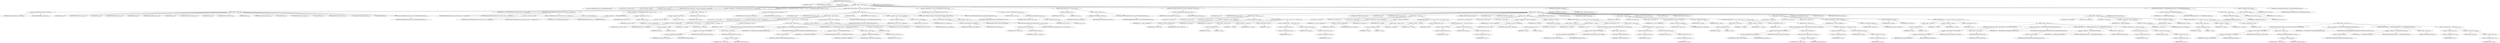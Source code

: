 digraph "TIFFReadDirEntrySlongArray" {  
"83620" [label = <(METHOD,TIFFReadDirEntrySlongArray)<SUB>2255</SUB>> ]
"83621" [label = <(PARAM,TIFF *tif)<SUB>2256</SUB>> ]
"83622" [label = <(PARAM,TIFFDirEntry *direntry)<SUB>2256</SUB>> ]
"83623" [label = <(PARAM,int32_t **value)<SUB>2256</SUB>> ]
"83624" [label = <(BLOCK,&lt;empty&gt;,&lt;empty&gt;)<SUB>2257</SUB>> ]
"83625" [label = <(LOCAL,enum TIFFReadDirEntryErr err: TIFFReadDirEntryErr)<SUB>2258</SUB>> ]
"83626" [label = <(LOCAL,uint32_t count: uint32_t)<SUB>2259</SUB>> ]
"83627" [label = <(LOCAL,void* origdata: void)<SUB>2260</SUB>> ]
"83628" [label = <(LOCAL,int32_t* data: int32_t)<SUB>2261</SUB>> ]
"83629" [label = <(CONTROL_STRUCTURE,switch(direntry-&gt;tdir_type),switch(direntry-&gt;tdir_type))<SUB>2262</SUB>> ]
"83630" [label = <(&lt;operator&gt;.indirectFieldAccess,direntry-&gt;tdir_type)<SUB>2262</SUB>> ]
"83631" [label = <(IDENTIFIER,direntry,switch(direntry-&gt;tdir_type))<SUB>2262</SUB>> ]
"83632" [label = <(FIELD_IDENTIFIER,tdir_type,tdir_type)<SUB>2262</SUB>> ]
"83633" [label = <(BLOCK,&lt;empty&gt;,&lt;empty&gt;)<SUB>2263</SUB>> ]
"83634" [label = <(JUMP_TARGET,case)<SUB>2264</SUB>> ]
"83635" [label = <(IDENTIFIER,TIFF_BYTE,&lt;empty&gt;)<SUB>2264</SUB>> ]
"83636" [label = <(JUMP_TARGET,case)<SUB>2265</SUB>> ]
"83637" [label = <(IDENTIFIER,TIFF_SBYTE,&lt;empty&gt;)<SUB>2265</SUB>> ]
"83638" [label = <(JUMP_TARGET,case)<SUB>2266</SUB>> ]
"83639" [label = <(IDENTIFIER,TIFF_SHORT,&lt;empty&gt;)<SUB>2266</SUB>> ]
"83640" [label = <(JUMP_TARGET,case)<SUB>2267</SUB>> ]
"83641" [label = <(IDENTIFIER,TIFF_SSHORT,&lt;empty&gt;)<SUB>2267</SUB>> ]
"83642" [label = <(JUMP_TARGET,case)<SUB>2268</SUB>> ]
"83643" [label = <(IDENTIFIER,TIFF_LONG,&lt;empty&gt;)<SUB>2268</SUB>> ]
"83644" [label = <(JUMP_TARGET,case)<SUB>2269</SUB>> ]
"83645" [label = <(IDENTIFIER,TIFF_SLONG,&lt;empty&gt;)<SUB>2269</SUB>> ]
"83646" [label = <(JUMP_TARGET,case)<SUB>2270</SUB>> ]
"83647" [label = <(IDENTIFIER,TIFF_LONG8,&lt;empty&gt;)<SUB>2270</SUB>> ]
"83648" [label = <(JUMP_TARGET,case)<SUB>2271</SUB>> ]
"83649" [label = <(IDENTIFIER,TIFF_SLONG8,&lt;empty&gt;)<SUB>2271</SUB>> ]
"83650" [label = <(CONTROL_STRUCTURE,break;,break;)<SUB>2272</SUB>> ]
"83651" [label = <(JUMP_TARGET,default)<SUB>2273</SUB>> ]
"83652" [label = <(RETURN,return (TIFFReadDirEntryErrType);,return (TIFFReadDirEntryErrType);)<SUB>2274</SUB>> ]
"83653" [label = <(IDENTIFIER,TIFFReadDirEntryErrType,return (TIFFReadDirEntryErrType);)<SUB>2274</SUB>> ]
"83654" [label = <(&lt;operator&gt;.assignment,err = TIFFReadDirEntryArray(tif, direntry, &amp;count, 4, &amp;origdata))<SUB>2276</SUB>> ]
"83655" [label = <(IDENTIFIER,err,err = TIFFReadDirEntryArray(tif, direntry, &amp;count, 4, &amp;origdata))<SUB>2276</SUB>> ]
"83656" [label = <(TIFFReadDirEntryArray,TIFFReadDirEntryArray(tif, direntry, &amp;count, 4, &amp;origdata))<SUB>2276</SUB>> ]
"83657" [label = <(IDENTIFIER,tif,TIFFReadDirEntryArray(tif, direntry, &amp;count, 4, &amp;origdata))<SUB>2276</SUB>> ]
"83658" [label = <(IDENTIFIER,direntry,TIFFReadDirEntryArray(tif, direntry, &amp;count, 4, &amp;origdata))<SUB>2276</SUB>> ]
"83659" [label = <(&lt;operator&gt;.addressOf,&amp;count)<SUB>2276</SUB>> ]
"83660" [label = <(IDENTIFIER,count,TIFFReadDirEntryArray(tif, direntry, &amp;count, 4, &amp;origdata))<SUB>2276</SUB>> ]
"83661" [label = <(LITERAL,4,TIFFReadDirEntryArray(tif, direntry, &amp;count, 4, &amp;origdata))<SUB>2276</SUB>> ]
"83662" [label = <(&lt;operator&gt;.addressOf,&amp;origdata)<SUB>2276</SUB>> ]
"83663" [label = <(IDENTIFIER,origdata,TIFFReadDirEntryArray(tif, direntry, &amp;count, 4, &amp;origdata))<SUB>2276</SUB>> ]
"83664" [label = <(CONTROL_STRUCTURE,if ((err != TIFFReadDirEntryErrOk) || (origdata == 0)),if ((err != TIFFReadDirEntryErrOk) || (origdata == 0)))<SUB>2277</SUB>> ]
"83665" [label = <(&lt;operator&gt;.logicalOr,(err != TIFFReadDirEntryErrOk) || (origdata == 0))<SUB>2277</SUB>> ]
"83666" [label = <(&lt;operator&gt;.notEquals,err != TIFFReadDirEntryErrOk)<SUB>2277</SUB>> ]
"83667" [label = <(IDENTIFIER,err,err != TIFFReadDirEntryErrOk)<SUB>2277</SUB>> ]
"83668" [label = <(IDENTIFIER,TIFFReadDirEntryErrOk,err != TIFFReadDirEntryErrOk)<SUB>2277</SUB>> ]
"83669" [label = <(&lt;operator&gt;.equals,origdata == 0)<SUB>2277</SUB>> ]
"83670" [label = <(IDENTIFIER,origdata,origdata == 0)<SUB>2277</SUB>> ]
"83671" [label = <(LITERAL,0,origdata == 0)<SUB>2277</SUB>> ]
"83672" [label = <(BLOCK,&lt;empty&gt;,&lt;empty&gt;)<SUB>2278</SUB>> ]
"83673" [label = <(&lt;operator&gt;.assignment,*value = 0)<SUB>2279</SUB>> ]
"83674" [label = <(&lt;operator&gt;.indirection,*value)<SUB>2279</SUB>> ]
"83675" [label = <(IDENTIFIER,value,*value = 0)<SUB>2279</SUB>> ]
"83676" [label = <(LITERAL,0,*value = 0)<SUB>2279</SUB>> ]
"83677" [label = <(RETURN,return (err);,return (err);)<SUB>2280</SUB>> ]
"83678" [label = <(IDENTIFIER,err,return (err);)<SUB>2280</SUB>> ]
"83679" [label = <(CONTROL_STRUCTURE,switch(direntry-&gt;tdir_type),switch(direntry-&gt;tdir_type))<SUB>2282</SUB>> ]
"83680" [label = <(&lt;operator&gt;.indirectFieldAccess,direntry-&gt;tdir_type)<SUB>2282</SUB>> ]
"83681" [label = <(IDENTIFIER,direntry,switch(direntry-&gt;tdir_type))<SUB>2282</SUB>> ]
"83682" [label = <(FIELD_IDENTIFIER,tdir_type,tdir_type)<SUB>2282</SUB>> ]
"83683" [label = <(BLOCK,&lt;empty&gt;,&lt;empty&gt;)<SUB>2283</SUB>> ]
"83684" [label = <(JUMP_TARGET,case)<SUB>2284</SUB>> ]
"83685" [label = <(IDENTIFIER,TIFF_LONG,&lt;empty&gt;)<SUB>2284</SUB>> ]
"83686" [label = <(BLOCK,&lt;empty&gt;,&lt;empty&gt;)<SUB>2285</SUB>> ]
"83687" [label = <(LOCAL,uint32_t* m: uint32_t)<SUB>2286</SUB>> ]
"83688" [label = <(LOCAL,uint32_t n: uint32_t)<SUB>2287</SUB>> ]
"83689" [label = <(&lt;operator&gt;.assignment,m = (uint32_t *)origdata)<SUB>2288</SUB>> ]
"83690" [label = <(IDENTIFIER,m,m = (uint32_t *)origdata)<SUB>2288</SUB>> ]
"83691" [label = <(&lt;operator&gt;.cast,(uint32_t *)origdata)<SUB>2288</SUB>> ]
"83692" [label = <(UNKNOWN,uint32_t *,uint32_t *)<SUB>2288</SUB>> ]
"83693" [label = <(IDENTIFIER,origdata,(uint32_t *)origdata)<SUB>2288</SUB>> ]
"83694" [label = <(CONTROL_STRUCTURE,for (n = 0;n &lt; count;n++),for (n = 0;n &lt; count;n++))<SUB>2289</SUB>> ]
"83695" [label = <(BLOCK,&lt;empty&gt;,&lt;empty&gt;)<SUB>2289</SUB>> ]
"83696" [label = <(&lt;operator&gt;.assignment,n = 0)<SUB>2289</SUB>> ]
"83697" [label = <(IDENTIFIER,n,n = 0)<SUB>2289</SUB>> ]
"83698" [label = <(LITERAL,0,n = 0)<SUB>2289</SUB>> ]
"83699" [label = <(&lt;operator&gt;.lessThan,n &lt; count)<SUB>2289</SUB>> ]
"83700" [label = <(IDENTIFIER,n,n &lt; count)<SUB>2289</SUB>> ]
"83701" [label = <(IDENTIFIER,count,n &lt; count)<SUB>2289</SUB>> ]
"83702" [label = <(&lt;operator&gt;.postIncrement,n++)<SUB>2289</SUB>> ]
"83703" [label = <(IDENTIFIER,n,n++)<SUB>2289</SUB>> ]
"83704" [label = <(BLOCK,&lt;empty&gt;,&lt;empty&gt;)<SUB>2290</SUB>> ]
"83705" [label = <(CONTROL_STRUCTURE,if (tif-&gt;tif_flags &amp; TIFF_SWAB),if (tif-&gt;tif_flags &amp; TIFF_SWAB))<SUB>2291</SUB>> ]
"83706" [label = <(&lt;operator&gt;.and,tif-&gt;tif_flags &amp; TIFF_SWAB)<SUB>2291</SUB>> ]
"83707" [label = <(&lt;operator&gt;.indirectFieldAccess,tif-&gt;tif_flags)<SUB>2291</SUB>> ]
"83708" [label = <(IDENTIFIER,tif,tif-&gt;tif_flags &amp; TIFF_SWAB)<SUB>2291</SUB>> ]
"83709" [label = <(FIELD_IDENTIFIER,tif_flags,tif_flags)<SUB>2291</SUB>> ]
"83710" [label = <(IDENTIFIER,TIFF_SWAB,tif-&gt;tif_flags &amp; TIFF_SWAB)<SUB>2291</SUB>> ]
"83711" [label = <(BLOCK,&lt;empty&gt;,&lt;empty&gt;)<SUB>2292</SUB>> ]
"83712" [label = <(TIFFSwabLong,TIFFSwabLong((uint32_t *)m))<SUB>2292</SUB>> ]
"83713" [label = <(&lt;operator&gt;.cast,(uint32_t *)m)<SUB>2292</SUB>> ]
"83714" [label = <(UNKNOWN,uint32_t *,uint32_t *)<SUB>2292</SUB>> ]
"83715" [label = <(IDENTIFIER,m,(uint32_t *)m)<SUB>2292</SUB>> ]
"83716" [label = <(&lt;operator&gt;.assignment,err = TIFFReadDirEntryCheckRangeSlongLong(*m))<SUB>2293</SUB>> ]
"83717" [label = <(IDENTIFIER,err,err = TIFFReadDirEntryCheckRangeSlongLong(*m))<SUB>2293</SUB>> ]
"83718" [label = <(TIFFReadDirEntryCheckRangeSlongLong,TIFFReadDirEntryCheckRangeSlongLong(*m))<SUB>2293</SUB>> ]
"83719" [label = <(&lt;operator&gt;.indirection,*m)<SUB>2293</SUB>> ]
"83720" [label = <(IDENTIFIER,m,TIFFReadDirEntryCheckRangeSlongLong(*m))<SUB>2293</SUB>> ]
"83721" [label = <(CONTROL_STRUCTURE,if (err != TIFFReadDirEntryErrOk),if (err != TIFFReadDirEntryErrOk))<SUB>2294</SUB>> ]
"83722" [label = <(&lt;operator&gt;.notEquals,err != TIFFReadDirEntryErrOk)<SUB>2294</SUB>> ]
"83723" [label = <(IDENTIFIER,err,err != TIFFReadDirEntryErrOk)<SUB>2294</SUB>> ]
"83724" [label = <(IDENTIFIER,TIFFReadDirEntryErrOk,err != TIFFReadDirEntryErrOk)<SUB>2294</SUB>> ]
"83725" [label = <(BLOCK,&lt;empty&gt;,&lt;empty&gt;)<SUB>2295</SUB>> ]
"83726" [label = <(_TIFFfreeExt,_TIFFfreeExt(tif, origdata))<SUB>2296</SUB>> ]
"83727" [label = <(IDENTIFIER,tif,_TIFFfreeExt(tif, origdata))<SUB>2296</SUB>> ]
"83728" [label = <(IDENTIFIER,origdata,_TIFFfreeExt(tif, origdata))<SUB>2296</SUB>> ]
"83729" [label = <(RETURN,return (err);,return (err);)<SUB>2297</SUB>> ]
"83730" [label = <(IDENTIFIER,err,return (err);)<SUB>2297</SUB>> ]
"83731" [label = <(&lt;operator&gt;.postIncrement,m++)<SUB>2299</SUB>> ]
"83732" [label = <(IDENTIFIER,m,m++)<SUB>2299</SUB>> ]
"83733" [label = <(&lt;operator&gt;.assignment,*value = (int32_t *)origdata)<SUB>2301</SUB>> ]
"83734" [label = <(&lt;operator&gt;.indirection,*value)<SUB>2301</SUB>> ]
"83735" [label = <(IDENTIFIER,value,*value = (int32_t *)origdata)<SUB>2301</SUB>> ]
"83736" [label = <(&lt;operator&gt;.cast,(int32_t *)origdata)<SUB>2301</SUB>> ]
"83737" [label = <(UNKNOWN,int32_t *,int32_t *)<SUB>2301</SUB>> ]
"83738" [label = <(IDENTIFIER,origdata,(int32_t *)origdata)<SUB>2301</SUB>> ]
"83739" [label = <(RETURN,return (TIFFReadDirEntryErrOk);,return (TIFFReadDirEntryErrOk);)<SUB>2302</SUB>> ]
"83740" [label = <(IDENTIFIER,TIFFReadDirEntryErrOk,return (TIFFReadDirEntryErrOk);)<SUB>2302</SUB>> ]
"83741" [label = <(JUMP_TARGET,case)<SUB>2304</SUB>> ]
"83742" [label = <(IDENTIFIER,TIFF_SLONG,&lt;empty&gt;)<SUB>2304</SUB>> ]
"83743" [label = <(&lt;operator&gt;.assignment,*value = (int32_t *)origdata)<SUB>2305</SUB>> ]
"83744" [label = <(&lt;operator&gt;.indirection,*value)<SUB>2305</SUB>> ]
"83745" [label = <(IDENTIFIER,value,*value = (int32_t *)origdata)<SUB>2305</SUB>> ]
"83746" [label = <(&lt;operator&gt;.cast,(int32_t *)origdata)<SUB>2305</SUB>> ]
"83747" [label = <(UNKNOWN,int32_t *,int32_t *)<SUB>2305</SUB>> ]
"83748" [label = <(IDENTIFIER,origdata,(int32_t *)origdata)<SUB>2305</SUB>> ]
"83749" [label = <(CONTROL_STRUCTURE,if (tif-&gt;tif_flags &amp; TIFF_SWAB),if (tif-&gt;tif_flags &amp; TIFF_SWAB))<SUB>2306</SUB>> ]
"83750" [label = <(&lt;operator&gt;.and,tif-&gt;tif_flags &amp; TIFF_SWAB)<SUB>2306</SUB>> ]
"83751" [label = <(&lt;operator&gt;.indirectFieldAccess,tif-&gt;tif_flags)<SUB>2306</SUB>> ]
"83752" [label = <(IDENTIFIER,tif,tif-&gt;tif_flags &amp; TIFF_SWAB)<SUB>2306</SUB>> ]
"83753" [label = <(FIELD_IDENTIFIER,tif_flags,tif_flags)<SUB>2306</SUB>> ]
"83754" [label = <(IDENTIFIER,TIFF_SWAB,tif-&gt;tif_flags &amp; TIFF_SWAB)<SUB>2306</SUB>> ]
"83755" [label = <(BLOCK,&lt;empty&gt;,&lt;empty&gt;)<SUB>2307</SUB>> ]
"83756" [label = <(TIFFSwabArrayOfLong,TIFFSwabArrayOfLong((uint32_t *)(*value), count))<SUB>2307</SUB>> ]
"83757" [label = <(&lt;operator&gt;.cast,(uint32_t *)(*value))<SUB>2307</SUB>> ]
"83758" [label = <(UNKNOWN,uint32_t *,uint32_t *)<SUB>2307</SUB>> ]
"83759" [label = <(&lt;operator&gt;.indirection,*value)<SUB>2307</SUB>> ]
"83760" [label = <(IDENTIFIER,value,(uint32_t *)(*value))<SUB>2307</SUB>> ]
"83761" [label = <(IDENTIFIER,count,TIFFSwabArrayOfLong((uint32_t *)(*value), count))<SUB>2307</SUB>> ]
"83762" [label = <(RETURN,return (TIFFReadDirEntryErrOk);,return (TIFFReadDirEntryErrOk);)<SUB>2308</SUB>> ]
"83763" [label = <(IDENTIFIER,TIFFReadDirEntryErrOk,return (TIFFReadDirEntryErrOk);)<SUB>2308</SUB>> ]
"83764" [label = <(&lt;operator&gt;.assignment,data = (int32_t *)_TIFFmallocExt(tif, count * 4))<SUB>2310</SUB>> ]
"83765" [label = <(IDENTIFIER,data,data = (int32_t *)_TIFFmallocExt(tif, count * 4))<SUB>2310</SUB>> ]
"83766" [label = <(&lt;operator&gt;.cast,(int32_t *)_TIFFmallocExt(tif, count * 4))<SUB>2310</SUB>> ]
"83767" [label = <(UNKNOWN,int32_t *,int32_t *)<SUB>2310</SUB>> ]
"83768" [label = <(_TIFFmallocExt,_TIFFmallocExt(tif, count * 4))<SUB>2310</SUB>> ]
"83769" [label = <(IDENTIFIER,tif,_TIFFmallocExt(tif, count * 4))<SUB>2310</SUB>> ]
"83770" [label = <(&lt;operator&gt;.multiplication,count * 4)<SUB>2310</SUB>> ]
"83771" [label = <(IDENTIFIER,count,count * 4)<SUB>2310</SUB>> ]
"83772" [label = <(LITERAL,4,count * 4)<SUB>2310</SUB>> ]
"83773" [label = <(CONTROL_STRUCTURE,if (data == 0),if (data == 0))<SUB>2311</SUB>> ]
"83774" [label = <(&lt;operator&gt;.equals,data == 0)<SUB>2311</SUB>> ]
"83775" [label = <(IDENTIFIER,data,data == 0)<SUB>2311</SUB>> ]
"83776" [label = <(LITERAL,0,data == 0)<SUB>2311</SUB>> ]
"83777" [label = <(BLOCK,&lt;empty&gt;,&lt;empty&gt;)<SUB>2312</SUB>> ]
"83778" [label = <(_TIFFfreeExt,_TIFFfreeExt(tif, origdata))<SUB>2313</SUB>> ]
"83779" [label = <(IDENTIFIER,tif,_TIFFfreeExt(tif, origdata))<SUB>2313</SUB>> ]
"83780" [label = <(IDENTIFIER,origdata,_TIFFfreeExt(tif, origdata))<SUB>2313</SUB>> ]
"83781" [label = <(RETURN,return (TIFFReadDirEntryErrAlloc);,return (TIFFReadDirEntryErrAlloc);)<SUB>2314</SUB>> ]
"83782" [label = <(IDENTIFIER,TIFFReadDirEntryErrAlloc,return (TIFFReadDirEntryErrAlloc);)<SUB>2314</SUB>> ]
"83783" [label = <(CONTROL_STRUCTURE,switch(direntry-&gt;tdir_type),switch(direntry-&gt;tdir_type))<SUB>2316</SUB>> ]
"83784" [label = <(&lt;operator&gt;.indirectFieldAccess,direntry-&gt;tdir_type)<SUB>2316</SUB>> ]
"83785" [label = <(IDENTIFIER,direntry,switch(direntry-&gt;tdir_type))<SUB>2316</SUB>> ]
"83786" [label = <(FIELD_IDENTIFIER,tdir_type,tdir_type)<SUB>2316</SUB>> ]
"83787" [label = <(BLOCK,&lt;empty&gt;,&lt;empty&gt;)<SUB>2317</SUB>> ]
"83788" [label = <(JUMP_TARGET,case)<SUB>2318</SUB>> ]
"83789" [label = <(IDENTIFIER,TIFF_BYTE,&lt;empty&gt;)<SUB>2318</SUB>> ]
"83790" [label = <(BLOCK,&lt;empty&gt;,&lt;empty&gt;)<SUB>2319</SUB>> ]
"83791" [label = <(LOCAL,uint8_t* ma: uint8_t)<SUB>2320</SUB>> ]
"83792" [label = <(LOCAL,int32_t* mb: int32_t)<SUB>2321</SUB>> ]
"83793" [label = <(LOCAL,uint32_t n: uint32_t)<SUB>2322</SUB>> ]
"83794" [label = <(&lt;operator&gt;.assignment,ma = (uint8_t *)origdata)<SUB>2323</SUB>> ]
"83795" [label = <(IDENTIFIER,ma,ma = (uint8_t *)origdata)<SUB>2323</SUB>> ]
"83796" [label = <(&lt;operator&gt;.cast,(uint8_t *)origdata)<SUB>2323</SUB>> ]
"83797" [label = <(UNKNOWN,uint8_t *,uint8_t *)<SUB>2323</SUB>> ]
"83798" [label = <(IDENTIFIER,origdata,(uint8_t *)origdata)<SUB>2323</SUB>> ]
"83799" [label = <(&lt;operator&gt;.assignment,mb = data)<SUB>2324</SUB>> ]
"83800" [label = <(IDENTIFIER,mb,mb = data)<SUB>2324</SUB>> ]
"83801" [label = <(IDENTIFIER,data,mb = data)<SUB>2324</SUB>> ]
"83802" [label = <(CONTROL_STRUCTURE,for (n = 0;n &lt; count;n++),for (n = 0;n &lt; count;n++))<SUB>2325</SUB>> ]
"83803" [label = <(BLOCK,&lt;empty&gt;,&lt;empty&gt;)<SUB>2325</SUB>> ]
"83804" [label = <(&lt;operator&gt;.assignment,n = 0)<SUB>2325</SUB>> ]
"83805" [label = <(IDENTIFIER,n,n = 0)<SUB>2325</SUB>> ]
"83806" [label = <(LITERAL,0,n = 0)<SUB>2325</SUB>> ]
"83807" [label = <(&lt;operator&gt;.lessThan,n &lt; count)<SUB>2325</SUB>> ]
"83808" [label = <(IDENTIFIER,n,n &lt; count)<SUB>2325</SUB>> ]
"83809" [label = <(IDENTIFIER,count,n &lt; count)<SUB>2325</SUB>> ]
"83810" [label = <(&lt;operator&gt;.postIncrement,n++)<SUB>2325</SUB>> ]
"83811" [label = <(IDENTIFIER,n,n++)<SUB>2325</SUB>> ]
"83812" [label = <(&lt;operator&gt;.assignment,*mb++ = (int32_t)(*ma++))<SUB>2326</SUB>> ]
"83813" [label = <(&lt;operator&gt;.indirection,*mb++)<SUB>2326</SUB>> ]
"83814" [label = <(&lt;operator&gt;.postIncrement,mb++)<SUB>2326</SUB>> ]
"83815" [label = <(IDENTIFIER,mb,mb++)<SUB>2326</SUB>> ]
"83816" [label = <(&lt;operator&gt;.cast,(int32_t)(*ma++))<SUB>2326</SUB>> ]
"83817" [label = <(UNKNOWN,int32_t,int32_t)<SUB>2326</SUB>> ]
"83818" [label = <(&lt;operator&gt;.indirection,*ma++)<SUB>2326</SUB>> ]
"83819" [label = <(&lt;operator&gt;.postIncrement,ma++)<SUB>2326</SUB>> ]
"83820" [label = <(IDENTIFIER,ma,ma++)<SUB>2326</SUB>> ]
"83821" [label = <(CONTROL_STRUCTURE,break;,break;)<SUB>2328</SUB>> ]
"83822" [label = <(JUMP_TARGET,case)<SUB>2329</SUB>> ]
"83823" [label = <(IDENTIFIER,TIFF_SBYTE,&lt;empty&gt;)<SUB>2329</SUB>> ]
"83824" [label = <(BLOCK,&lt;empty&gt;,&lt;empty&gt;)<SUB>2330</SUB>> ]
"83825" [label = <(LOCAL,int8_t* ma: int8_t)<SUB>2331</SUB>> ]
"83826" [label = <(LOCAL,int32_t* mb: int32_t)<SUB>2332</SUB>> ]
"83827" [label = <(LOCAL,uint32_t n: uint32_t)<SUB>2333</SUB>> ]
"83828" [label = <(&lt;operator&gt;.assignment,ma = (int8_t *)origdata)<SUB>2334</SUB>> ]
"83829" [label = <(IDENTIFIER,ma,ma = (int8_t *)origdata)<SUB>2334</SUB>> ]
"83830" [label = <(&lt;operator&gt;.cast,(int8_t *)origdata)<SUB>2334</SUB>> ]
"83831" [label = <(UNKNOWN,int8_t *,int8_t *)<SUB>2334</SUB>> ]
"83832" [label = <(IDENTIFIER,origdata,(int8_t *)origdata)<SUB>2334</SUB>> ]
"83833" [label = <(&lt;operator&gt;.assignment,mb = data)<SUB>2335</SUB>> ]
"83834" [label = <(IDENTIFIER,mb,mb = data)<SUB>2335</SUB>> ]
"83835" [label = <(IDENTIFIER,data,mb = data)<SUB>2335</SUB>> ]
"83836" [label = <(CONTROL_STRUCTURE,for (n = 0;n &lt; count;n++),for (n = 0;n &lt; count;n++))<SUB>2336</SUB>> ]
"83837" [label = <(BLOCK,&lt;empty&gt;,&lt;empty&gt;)<SUB>2336</SUB>> ]
"83838" [label = <(&lt;operator&gt;.assignment,n = 0)<SUB>2336</SUB>> ]
"83839" [label = <(IDENTIFIER,n,n = 0)<SUB>2336</SUB>> ]
"83840" [label = <(LITERAL,0,n = 0)<SUB>2336</SUB>> ]
"83841" [label = <(&lt;operator&gt;.lessThan,n &lt; count)<SUB>2336</SUB>> ]
"83842" [label = <(IDENTIFIER,n,n &lt; count)<SUB>2336</SUB>> ]
"83843" [label = <(IDENTIFIER,count,n &lt; count)<SUB>2336</SUB>> ]
"83844" [label = <(&lt;operator&gt;.postIncrement,n++)<SUB>2336</SUB>> ]
"83845" [label = <(IDENTIFIER,n,n++)<SUB>2336</SUB>> ]
"83846" [label = <(&lt;operator&gt;.assignment,*mb++ = (int32_t)(*ma++))<SUB>2337</SUB>> ]
"83847" [label = <(&lt;operator&gt;.indirection,*mb++)<SUB>2337</SUB>> ]
"83848" [label = <(&lt;operator&gt;.postIncrement,mb++)<SUB>2337</SUB>> ]
"83849" [label = <(IDENTIFIER,mb,mb++)<SUB>2337</SUB>> ]
"83850" [label = <(&lt;operator&gt;.cast,(int32_t)(*ma++))<SUB>2337</SUB>> ]
"83851" [label = <(UNKNOWN,int32_t,int32_t)<SUB>2337</SUB>> ]
"83852" [label = <(&lt;operator&gt;.indirection,*ma++)<SUB>2337</SUB>> ]
"83853" [label = <(&lt;operator&gt;.postIncrement,ma++)<SUB>2337</SUB>> ]
"83854" [label = <(IDENTIFIER,ma,ma++)<SUB>2337</SUB>> ]
"83855" [label = <(CONTROL_STRUCTURE,break;,break;)<SUB>2339</SUB>> ]
"83856" [label = <(JUMP_TARGET,case)<SUB>2340</SUB>> ]
"83857" [label = <(IDENTIFIER,TIFF_SHORT,&lt;empty&gt;)<SUB>2340</SUB>> ]
"83858" [label = <(BLOCK,&lt;empty&gt;,&lt;empty&gt;)<SUB>2341</SUB>> ]
"83859" [label = <(LOCAL,uint16_t* ma: uint16_t)<SUB>2342</SUB>> ]
"83860" [label = <(LOCAL,int32_t* mb: int32_t)<SUB>2343</SUB>> ]
"83861" [label = <(LOCAL,uint32_t n: uint32_t)<SUB>2344</SUB>> ]
"83862" [label = <(&lt;operator&gt;.assignment,ma = (uint16_t *)origdata)<SUB>2345</SUB>> ]
"83863" [label = <(IDENTIFIER,ma,ma = (uint16_t *)origdata)<SUB>2345</SUB>> ]
"83864" [label = <(&lt;operator&gt;.cast,(uint16_t *)origdata)<SUB>2345</SUB>> ]
"83865" [label = <(UNKNOWN,uint16_t *,uint16_t *)<SUB>2345</SUB>> ]
"83866" [label = <(IDENTIFIER,origdata,(uint16_t *)origdata)<SUB>2345</SUB>> ]
"83867" [label = <(&lt;operator&gt;.assignment,mb = data)<SUB>2346</SUB>> ]
"83868" [label = <(IDENTIFIER,mb,mb = data)<SUB>2346</SUB>> ]
"83869" [label = <(IDENTIFIER,data,mb = data)<SUB>2346</SUB>> ]
"83870" [label = <(CONTROL_STRUCTURE,for (n = 0;n &lt; count;n++),for (n = 0;n &lt; count;n++))<SUB>2347</SUB>> ]
"83871" [label = <(BLOCK,&lt;empty&gt;,&lt;empty&gt;)<SUB>2347</SUB>> ]
"83872" [label = <(&lt;operator&gt;.assignment,n = 0)<SUB>2347</SUB>> ]
"83873" [label = <(IDENTIFIER,n,n = 0)<SUB>2347</SUB>> ]
"83874" [label = <(LITERAL,0,n = 0)<SUB>2347</SUB>> ]
"83875" [label = <(&lt;operator&gt;.lessThan,n &lt; count)<SUB>2347</SUB>> ]
"83876" [label = <(IDENTIFIER,n,n &lt; count)<SUB>2347</SUB>> ]
"83877" [label = <(IDENTIFIER,count,n &lt; count)<SUB>2347</SUB>> ]
"83878" [label = <(&lt;operator&gt;.postIncrement,n++)<SUB>2347</SUB>> ]
"83879" [label = <(IDENTIFIER,n,n++)<SUB>2347</SUB>> ]
"83880" [label = <(BLOCK,&lt;empty&gt;,&lt;empty&gt;)<SUB>2348</SUB>> ]
"83881" [label = <(CONTROL_STRUCTURE,if (tif-&gt;tif_flags &amp; TIFF_SWAB),if (tif-&gt;tif_flags &amp; TIFF_SWAB))<SUB>2349</SUB>> ]
"83882" [label = <(&lt;operator&gt;.and,tif-&gt;tif_flags &amp; TIFF_SWAB)<SUB>2349</SUB>> ]
"83883" [label = <(&lt;operator&gt;.indirectFieldAccess,tif-&gt;tif_flags)<SUB>2349</SUB>> ]
"83884" [label = <(IDENTIFIER,tif,tif-&gt;tif_flags &amp; TIFF_SWAB)<SUB>2349</SUB>> ]
"83885" [label = <(FIELD_IDENTIFIER,tif_flags,tif_flags)<SUB>2349</SUB>> ]
"83886" [label = <(IDENTIFIER,TIFF_SWAB,tif-&gt;tif_flags &amp; TIFF_SWAB)<SUB>2349</SUB>> ]
"83887" [label = <(BLOCK,&lt;empty&gt;,&lt;empty&gt;)<SUB>2350</SUB>> ]
"83888" [label = <(TIFFSwabShort,TIFFSwabShort(ma))<SUB>2350</SUB>> ]
"83889" [label = <(IDENTIFIER,ma,TIFFSwabShort(ma))<SUB>2350</SUB>> ]
"83890" [label = <(&lt;operator&gt;.assignment,*mb++ = (int32_t)(*ma++))<SUB>2351</SUB>> ]
"83891" [label = <(&lt;operator&gt;.indirection,*mb++)<SUB>2351</SUB>> ]
"83892" [label = <(&lt;operator&gt;.postIncrement,mb++)<SUB>2351</SUB>> ]
"83893" [label = <(IDENTIFIER,mb,mb++)<SUB>2351</SUB>> ]
"83894" [label = <(&lt;operator&gt;.cast,(int32_t)(*ma++))<SUB>2351</SUB>> ]
"83895" [label = <(UNKNOWN,int32_t,int32_t)<SUB>2351</SUB>> ]
"83896" [label = <(&lt;operator&gt;.indirection,*ma++)<SUB>2351</SUB>> ]
"83897" [label = <(&lt;operator&gt;.postIncrement,ma++)<SUB>2351</SUB>> ]
"83898" [label = <(IDENTIFIER,ma,ma++)<SUB>2351</SUB>> ]
"83899" [label = <(CONTROL_STRUCTURE,break;,break;)<SUB>2354</SUB>> ]
"83900" [label = <(JUMP_TARGET,case)<SUB>2355</SUB>> ]
"83901" [label = <(IDENTIFIER,TIFF_SSHORT,&lt;empty&gt;)<SUB>2355</SUB>> ]
"83902" [label = <(BLOCK,&lt;empty&gt;,&lt;empty&gt;)<SUB>2356</SUB>> ]
"83903" [label = <(LOCAL,int16_t* ma: int16_t)<SUB>2357</SUB>> ]
"83904" [label = <(LOCAL,int32_t* mb: int32_t)<SUB>2358</SUB>> ]
"83905" [label = <(LOCAL,uint32_t n: uint32_t)<SUB>2359</SUB>> ]
"83906" [label = <(&lt;operator&gt;.assignment,ma = (int16_t *)origdata)<SUB>2360</SUB>> ]
"83907" [label = <(IDENTIFIER,ma,ma = (int16_t *)origdata)<SUB>2360</SUB>> ]
"83908" [label = <(&lt;operator&gt;.cast,(int16_t *)origdata)<SUB>2360</SUB>> ]
"83909" [label = <(UNKNOWN,int16_t *,int16_t *)<SUB>2360</SUB>> ]
"83910" [label = <(IDENTIFIER,origdata,(int16_t *)origdata)<SUB>2360</SUB>> ]
"83911" [label = <(&lt;operator&gt;.assignment,mb = data)<SUB>2361</SUB>> ]
"83912" [label = <(IDENTIFIER,mb,mb = data)<SUB>2361</SUB>> ]
"83913" [label = <(IDENTIFIER,data,mb = data)<SUB>2361</SUB>> ]
"83914" [label = <(CONTROL_STRUCTURE,for (n = 0;n &lt; count;n++),for (n = 0;n &lt; count;n++))<SUB>2362</SUB>> ]
"83915" [label = <(BLOCK,&lt;empty&gt;,&lt;empty&gt;)<SUB>2362</SUB>> ]
"83916" [label = <(&lt;operator&gt;.assignment,n = 0)<SUB>2362</SUB>> ]
"83917" [label = <(IDENTIFIER,n,n = 0)<SUB>2362</SUB>> ]
"83918" [label = <(LITERAL,0,n = 0)<SUB>2362</SUB>> ]
"83919" [label = <(&lt;operator&gt;.lessThan,n &lt; count)<SUB>2362</SUB>> ]
"83920" [label = <(IDENTIFIER,n,n &lt; count)<SUB>2362</SUB>> ]
"83921" [label = <(IDENTIFIER,count,n &lt; count)<SUB>2362</SUB>> ]
"83922" [label = <(&lt;operator&gt;.postIncrement,n++)<SUB>2362</SUB>> ]
"83923" [label = <(IDENTIFIER,n,n++)<SUB>2362</SUB>> ]
"83924" [label = <(BLOCK,&lt;empty&gt;,&lt;empty&gt;)<SUB>2363</SUB>> ]
"83925" [label = <(CONTROL_STRUCTURE,if (tif-&gt;tif_flags &amp; TIFF_SWAB),if (tif-&gt;tif_flags &amp; TIFF_SWAB))<SUB>2364</SUB>> ]
"83926" [label = <(&lt;operator&gt;.and,tif-&gt;tif_flags &amp; TIFF_SWAB)<SUB>2364</SUB>> ]
"83927" [label = <(&lt;operator&gt;.indirectFieldAccess,tif-&gt;tif_flags)<SUB>2364</SUB>> ]
"83928" [label = <(IDENTIFIER,tif,tif-&gt;tif_flags &amp; TIFF_SWAB)<SUB>2364</SUB>> ]
"83929" [label = <(FIELD_IDENTIFIER,tif_flags,tif_flags)<SUB>2364</SUB>> ]
"83930" [label = <(IDENTIFIER,TIFF_SWAB,tif-&gt;tif_flags &amp; TIFF_SWAB)<SUB>2364</SUB>> ]
"83931" [label = <(BLOCK,&lt;empty&gt;,&lt;empty&gt;)<SUB>2365</SUB>> ]
"83932" [label = <(TIFFSwabShort,TIFFSwabShort((uint16_t *)ma))<SUB>2365</SUB>> ]
"83933" [label = <(&lt;operator&gt;.cast,(uint16_t *)ma)<SUB>2365</SUB>> ]
"83934" [label = <(UNKNOWN,uint16_t *,uint16_t *)<SUB>2365</SUB>> ]
"83935" [label = <(IDENTIFIER,ma,(uint16_t *)ma)<SUB>2365</SUB>> ]
"83936" [label = <(&lt;operator&gt;.assignment,*mb++ = (int32_t)(*ma++))<SUB>2366</SUB>> ]
"83937" [label = <(&lt;operator&gt;.indirection,*mb++)<SUB>2366</SUB>> ]
"83938" [label = <(&lt;operator&gt;.postIncrement,mb++)<SUB>2366</SUB>> ]
"83939" [label = <(IDENTIFIER,mb,mb++)<SUB>2366</SUB>> ]
"83940" [label = <(&lt;operator&gt;.cast,(int32_t)(*ma++))<SUB>2366</SUB>> ]
"83941" [label = <(UNKNOWN,int32_t,int32_t)<SUB>2366</SUB>> ]
"83942" [label = <(&lt;operator&gt;.indirection,*ma++)<SUB>2366</SUB>> ]
"83943" [label = <(&lt;operator&gt;.postIncrement,ma++)<SUB>2366</SUB>> ]
"83944" [label = <(IDENTIFIER,ma,ma++)<SUB>2366</SUB>> ]
"83945" [label = <(CONTROL_STRUCTURE,break;,break;)<SUB>2369</SUB>> ]
"83946" [label = <(JUMP_TARGET,case)<SUB>2370</SUB>> ]
"83947" [label = <(IDENTIFIER,TIFF_LONG8,&lt;empty&gt;)<SUB>2370</SUB>> ]
"83948" [label = <(BLOCK,&lt;empty&gt;,&lt;empty&gt;)<SUB>2371</SUB>> ]
"83949" [label = <(LOCAL,uint64_t* ma: uint64_t)<SUB>2372</SUB>> ]
"83950" [label = <(LOCAL,int32_t* mb: int32_t)<SUB>2373</SUB>> ]
"83951" [label = <(LOCAL,uint32_t n: uint32_t)<SUB>2374</SUB>> ]
"83952" [label = <(&lt;operator&gt;.assignment,ma = (uint64_t *)origdata)<SUB>2375</SUB>> ]
"83953" [label = <(IDENTIFIER,ma,ma = (uint64_t *)origdata)<SUB>2375</SUB>> ]
"83954" [label = <(&lt;operator&gt;.cast,(uint64_t *)origdata)<SUB>2375</SUB>> ]
"83955" [label = <(UNKNOWN,uint64_t *,uint64_t *)<SUB>2375</SUB>> ]
"83956" [label = <(IDENTIFIER,origdata,(uint64_t *)origdata)<SUB>2375</SUB>> ]
"83957" [label = <(&lt;operator&gt;.assignment,mb = data)<SUB>2376</SUB>> ]
"83958" [label = <(IDENTIFIER,mb,mb = data)<SUB>2376</SUB>> ]
"83959" [label = <(IDENTIFIER,data,mb = data)<SUB>2376</SUB>> ]
"83960" [label = <(CONTROL_STRUCTURE,for (n = 0;n &lt; count;n++),for (n = 0;n &lt; count;n++))<SUB>2377</SUB>> ]
"83961" [label = <(BLOCK,&lt;empty&gt;,&lt;empty&gt;)<SUB>2377</SUB>> ]
"83962" [label = <(&lt;operator&gt;.assignment,n = 0)<SUB>2377</SUB>> ]
"83963" [label = <(IDENTIFIER,n,n = 0)<SUB>2377</SUB>> ]
"83964" [label = <(LITERAL,0,n = 0)<SUB>2377</SUB>> ]
"83965" [label = <(&lt;operator&gt;.lessThan,n &lt; count)<SUB>2377</SUB>> ]
"83966" [label = <(IDENTIFIER,n,n &lt; count)<SUB>2377</SUB>> ]
"83967" [label = <(IDENTIFIER,count,n &lt; count)<SUB>2377</SUB>> ]
"83968" [label = <(&lt;operator&gt;.postIncrement,n++)<SUB>2377</SUB>> ]
"83969" [label = <(IDENTIFIER,n,n++)<SUB>2377</SUB>> ]
"83970" [label = <(BLOCK,&lt;empty&gt;,&lt;empty&gt;)<SUB>2378</SUB>> ]
"83971" [label = <(CONTROL_STRUCTURE,if (tif-&gt;tif_flags &amp; TIFF_SWAB),if (tif-&gt;tif_flags &amp; TIFF_SWAB))<SUB>2379</SUB>> ]
"83972" [label = <(&lt;operator&gt;.and,tif-&gt;tif_flags &amp; TIFF_SWAB)<SUB>2379</SUB>> ]
"83973" [label = <(&lt;operator&gt;.indirectFieldAccess,tif-&gt;tif_flags)<SUB>2379</SUB>> ]
"83974" [label = <(IDENTIFIER,tif,tif-&gt;tif_flags &amp; TIFF_SWAB)<SUB>2379</SUB>> ]
"83975" [label = <(FIELD_IDENTIFIER,tif_flags,tif_flags)<SUB>2379</SUB>> ]
"83976" [label = <(IDENTIFIER,TIFF_SWAB,tif-&gt;tif_flags &amp; TIFF_SWAB)<SUB>2379</SUB>> ]
"83977" [label = <(BLOCK,&lt;empty&gt;,&lt;empty&gt;)<SUB>2380</SUB>> ]
"83978" [label = <(TIFFSwabLong8,TIFFSwabLong8(ma))<SUB>2380</SUB>> ]
"83979" [label = <(IDENTIFIER,ma,TIFFSwabLong8(ma))<SUB>2380</SUB>> ]
"83980" [label = <(&lt;operator&gt;.assignment,err = TIFFReadDirEntryCheckRangeSlongLong8(*ma))<SUB>2381</SUB>> ]
"83981" [label = <(IDENTIFIER,err,err = TIFFReadDirEntryCheckRangeSlongLong8(*ma))<SUB>2381</SUB>> ]
"83982" [label = <(TIFFReadDirEntryCheckRangeSlongLong8,TIFFReadDirEntryCheckRangeSlongLong8(*ma))<SUB>2381</SUB>> ]
"83983" [label = <(&lt;operator&gt;.indirection,*ma)<SUB>2381</SUB>> ]
"83984" [label = <(IDENTIFIER,ma,TIFFReadDirEntryCheckRangeSlongLong8(*ma))<SUB>2381</SUB>> ]
"83985" [label = <(CONTROL_STRUCTURE,if (err != TIFFReadDirEntryErrOk),if (err != TIFFReadDirEntryErrOk))<SUB>2382</SUB>> ]
"83986" [label = <(&lt;operator&gt;.notEquals,err != TIFFReadDirEntryErrOk)<SUB>2382</SUB>> ]
"83987" [label = <(IDENTIFIER,err,err != TIFFReadDirEntryErrOk)<SUB>2382</SUB>> ]
"83988" [label = <(IDENTIFIER,TIFFReadDirEntryErrOk,err != TIFFReadDirEntryErrOk)<SUB>2382</SUB>> ]
"83989" [label = <(BLOCK,&lt;empty&gt;,&lt;empty&gt;)<SUB>2383</SUB>> ]
"83990" [label = <(CONTROL_STRUCTURE,break;,break;)<SUB>2383</SUB>> ]
"83991" [label = <(&lt;operator&gt;.assignment,*mb++ = (int32_t)(*ma++))<SUB>2384</SUB>> ]
"83992" [label = <(&lt;operator&gt;.indirection,*mb++)<SUB>2384</SUB>> ]
"83993" [label = <(&lt;operator&gt;.postIncrement,mb++)<SUB>2384</SUB>> ]
"83994" [label = <(IDENTIFIER,mb,mb++)<SUB>2384</SUB>> ]
"83995" [label = <(&lt;operator&gt;.cast,(int32_t)(*ma++))<SUB>2384</SUB>> ]
"83996" [label = <(UNKNOWN,int32_t,int32_t)<SUB>2384</SUB>> ]
"83997" [label = <(&lt;operator&gt;.indirection,*ma++)<SUB>2384</SUB>> ]
"83998" [label = <(&lt;operator&gt;.postIncrement,ma++)<SUB>2384</SUB>> ]
"83999" [label = <(IDENTIFIER,ma,ma++)<SUB>2384</SUB>> ]
"84000" [label = <(CONTROL_STRUCTURE,break;,break;)<SUB>2387</SUB>> ]
"84001" [label = <(JUMP_TARGET,case)<SUB>2388</SUB>> ]
"84002" [label = <(IDENTIFIER,TIFF_SLONG8,&lt;empty&gt;)<SUB>2388</SUB>> ]
"84003" [label = <(BLOCK,&lt;empty&gt;,&lt;empty&gt;)<SUB>2389</SUB>> ]
"84004" [label = <(LOCAL,int64_t* ma: int64_t)<SUB>2390</SUB>> ]
"84005" [label = <(LOCAL,int32_t* mb: int32_t)<SUB>2391</SUB>> ]
"84006" [label = <(LOCAL,uint32_t n: uint32_t)<SUB>2392</SUB>> ]
"84007" [label = <(&lt;operator&gt;.assignment,ma = (int64_t *)origdata)<SUB>2393</SUB>> ]
"84008" [label = <(IDENTIFIER,ma,ma = (int64_t *)origdata)<SUB>2393</SUB>> ]
"84009" [label = <(&lt;operator&gt;.cast,(int64_t *)origdata)<SUB>2393</SUB>> ]
"84010" [label = <(UNKNOWN,int64_t *,int64_t *)<SUB>2393</SUB>> ]
"84011" [label = <(IDENTIFIER,origdata,(int64_t *)origdata)<SUB>2393</SUB>> ]
"84012" [label = <(&lt;operator&gt;.assignment,mb = data)<SUB>2394</SUB>> ]
"84013" [label = <(IDENTIFIER,mb,mb = data)<SUB>2394</SUB>> ]
"84014" [label = <(IDENTIFIER,data,mb = data)<SUB>2394</SUB>> ]
"84015" [label = <(CONTROL_STRUCTURE,for (n = 0;n &lt; count;n++),for (n = 0;n &lt; count;n++))<SUB>2395</SUB>> ]
"84016" [label = <(BLOCK,&lt;empty&gt;,&lt;empty&gt;)<SUB>2395</SUB>> ]
"84017" [label = <(&lt;operator&gt;.assignment,n = 0)<SUB>2395</SUB>> ]
"84018" [label = <(IDENTIFIER,n,n = 0)<SUB>2395</SUB>> ]
"84019" [label = <(LITERAL,0,n = 0)<SUB>2395</SUB>> ]
"84020" [label = <(&lt;operator&gt;.lessThan,n &lt; count)<SUB>2395</SUB>> ]
"84021" [label = <(IDENTIFIER,n,n &lt; count)<SUB>2395</SUB>> ]
"84022" [label = <(IDENTIFIER,count,n &lt; count)<SUB>2395</SUB>> ]
"84023" [label = <(&lt;operator&gt;.postIncrement,n++)<SUB>2395</SUB>> ]
"84024" [label = <(IDENTIFIER,n,n++)<SUB>2395</SUB>> ]
"84025" [label = <(BLOCK,&lt;empty&gt;,&lt;empty&gt;)<SUB>2396</SUB>> ]
"84026" [label = <(CONTROL_STRUCTURE,if (tif-&gt;tif_flags &amp; TIFF_SWAB),if (tif-&gt;tif_flags &amp; TIFF_SWAB))<SUB>2397</SUB>> ]
"84027" [label = <(&lt;operator&gt;.and,tif-&gt;tif_flags &amp; TIFF_SWAB)<SUB>2397</SUB>> ]
"84028" [label = <(&lt;operator&gt;.indirectFieldAccess,tif-&gt;tif_flags)<SUB>2397</SUB>> ]
"84029" [label = <(IDENTIFIER,tif,tif-&gt;tif_flags &amp; TIFF_SWAB)<SUB>2397</SUB>> ]
"84030" [label = <(FIELD_IDENTIFIER,tif_flags,tif_flags)<SUB>2397</SUB>> ]
"84031" [label = <(IDENTIFIER,TIFF_SWAB,tif-&gt;tif_flags &amp; TIFF_SWAB)<SUB>2397</SUB>> ]
"84032" [label = <(BLOCK,&lt;empty&gt;,&lt;empty&gt;)<SUB>2398</SUB>> ]
"84033" [label = <(TIFFSwabLong8,TIFFSwabLong8((uint64_t *)ma))<SUB>2398</SUB>> ]
"84034" [label = <(&lt;operator&gt;.cast,(uint64_t *)ma)<SUB>2398</SUB>> ]
"84035" [label = <(UNKNOWN,uint64_t *,uint64_t *)<SUB>2398</SUB>> ]
"84036" [label = <(IDENTIFIER,ma,(uint64_t *)ma)<SUB>2398</SUB>> ]
"84037" [label = <(&lt;operator&gt;.assignment,err = TIFFReadDirEntryCheckRangeSlongSlong8(*ma))<SUB>2399</SUB>> ]
"84038" [label = <(IDENTIFIER,err,err = TIFFReadDirEntryCheckRangeSlongSlong8(*ma))<SUB>2399</SUB>> ]
"84039" [label = <(TIFFReadDirEntryCheckRangeSlongSlong8,TIFFReadDirEntryCheckRangeSlongSlong8(*ma))<SUB>2399</SUB>> ]
"84040" [label = <(&lt;operator&gt;.indirection,*ma)<SUB>2399</SUB>> ]
"84041" [label = <(IDENTIFIER,ma,TIFFReadDirEntryCheckRangeSlongSlong8(*ma))<SUB>2399</SUB>> ]
"84042" [label = <(CONTROL_STRUCTURE,if (err != TIFFReadDirEntryErrOk),if (err != TIFFReadDirEntryErrOk))<SUB>2400</SUB>> ]
"84043" [label = <(&lt;operator&gt;.notEquals,err != TIFFReadDirEntryErrOk)<SUB>2400</SUB>> ]
"84044" [label = <(IDENTIFIER,err,err != TIFFReadDirEntryErrOk)<SUB>2400</SUB>> ]
"84045" [label = <(IDENTIFIER,TIFFReadDirEntryErrOk,err != TIFFReadDirEntryErrOk)<SUB>2400</SUB>> ]
"84046" [label = <(BLOCK,&lt;empty&gt;,&lt;empty&gt;)<SUB>2401</SUB>> ]
"84047" [label = <(CONTROL_STRUCTURE,break;,break;)<SUB>2401</SUB>> ]
"84048" [label = <(&lt;operator&gt;.assignment,*mb++ = (int32_t)(*ma++))<SUB>2402</SUB>> ]
"84049" [label = <(&lt;operator&gt;.indirection,*mb++)<SUB>2402</SUB>> ]
"84050" [label = <(&lt;operator&gt;.postIncrement,mb++)<SUB>2402</SUB>> ]
"84051" [label = <(IDENTIFIER,mb,mb++)<SUB>2402</SUB>> ]
"84052" [label = <(&lt;operator&gt;.cast,(int32_t)(*ma++))<SUB>2402</SUB>> ]
"84053" [label = <(UNKNOWN,int32_t,int32_t)<SUB>2402</SUB>> ]
"84054" [label = <(&lt;operator&gt;.indirection,*ma++)<SUB>2402</SUB>> ]
"84055" [label = <(&lt;operator&gt;.postIncrement,ma++)<SUB>2402</SUB>> ]
"84056" [label = <(IDENTIFIER,ma,ma++)<SUB>2402</SUB>> ]
"84057" [label = <(CONTROL_STRUCTURE,break;,break;)<SUB>2405</SUB>> ]
"84058" [label = <(_TIFFfreeExt,_TIFFfreeExt(tif, origdata))<SUB>2407</SUB>> ]
"84059" [label = <(IDENTIFIER,tif,_TIFFfreeExt(tif, origdata))<SUB>2407</SUB>> ]
"84060" [label = <(IDENTIFIER,origdata,_TIFFfreeExt(tif, origdata))<SUB>2407</SUB>> ]
"84061" [label = <(CONTROL_STRUCTURE,if (err != TIFFReadDirEntryErrOk),if (err != TIFFReadDirEntryErrOk))<SUB>2408</SUB>> ]
"84062" [label = <(&lt;operator&gt;.notEquals,err != TIFFReadDirEntryErrOk)<SUB>2408</SUB>> ]
"84063" [label = <(IDENTIFIER,err,err != TIFFReadDirEntryErrOk)<SUB>2408</SUB>> ]
"84064" [label = <(IDENTIFIER,TIFFReadDirEntryErrOk,err != TIFFReadDirEntryErrOk)<SUB>2408</SUB>> ]
"84065" [label = <(BLOCK,&lt;empty&gt;,&lt;empty&gt;)<SUB>2409</SUB>> ]
"84066" [label = <(_TIFFfreeExt,_TIFFfreeExt(tif, data))<SUB>2410</SUB>> ]
"84067" [label = <(IDENTIFIER,tif,_TIFFfreeExt(tif, data))<SUB>2410</SUB>> ]
"84068" [label = <(IDENTIFIER,data,_TIFFfreeExt(tif, data))<SUB>2410</SUB>> ]
"84069" [label = <(RETURN,return (err);,return (err);)<SUB>2411</SUB>> ]
"84070" [label = <(IDENTIFIER,err,return (err);)<SUB>2411</SUB>> ]
"84071" [label = <(&lt;operator&gt;.assignment,*value = data)<SUB>2413</SUB>> ]
"84072" [label = <(&lt;operator&gt;.indirection,*value)<SUB>2413</SUB>> ]
"84073" [label = <(IDENTIFIER,value,*value = data)<SUB>2413</SUB>> ]
"84074" [label = <(IDENTIFIER,data,*value = data)<SUB>2413</SUB>> ]
"84075" [label = <(RETURN,return (TIFFReadDirEntryErrOk);,return (TIFFReadDirEntryErrOk);)<SUB>2414</SUB>> ]
"84076" [label = <(IDENTIFIER,TIFFReadDirEntryErrOk,return (TIFFReadDirEntryErrOk);)<SUB>2414</SUB>> ]
"84077" [label = <(METHOD_RETURN,enum TIFFReadDirEntryErr)<SUB>2255</SUB>> ]
  "83620" -> "83621" 
  "83620" -> "83622" 
  "83620" -> "83623" 
  "83620" -> "83624" 
  "83620" -> "84077" 
  "83624" -> "83625" 
  "83624" -> "83626" 
  "83624" -> "83627" 
  "83624" -> "83628" 
  "83624" -> "83629" 
  "83624" -> "83654" 
  "83624" -> "83664" 
  "83624" -> "83679" 
  "83624" -> "83764" 
  "83624" -> "83773" 
  "83624" -> "83783" 
  "83624" -> "84058" 
  "83624" -> "84061" 
  "83624" -> "84071" 
  "83624" -> "84075" 
  "83629" -> "83630" 
  "83629" -> "83633" 
  "83630" -> "83631" 
  "83630" -> "83632" 
  "83633" -> "83634" 
  "83633" -> "83635" 
  "83633" -> "83636" 
  "83633" -> "83637" 
  "83633" -> "83638" 
  "83633" -> "83639" 
  "83633" -> "83640" 
  "83633" -> "83641" 
  "83633" -> "83642" 
  "83633" -> "83643" 
  "83633" -> "83644" 
  "83633" -> "83645" 
  "83633" -> "83646" 
  "83633" -> "83647" 
  "83633" -> "83648" 
  "83633" -> "83649" 
  "83633" -> "83650" 
  "83633" -> "83651" 
  "83633" -> "83652" 
  "83652" -> "83653" 
  "83654" -> "83655" 
  "83654" -> "83656" 
  "83656" -> "83657" 
  "83656" -> "83658" 
  "83656" -> "83659" 
  "83656" -> "83661" 
  "83656" -> "83662" 
  "83659" -> "83660" 
  "83662" -> "83663" 
  "83664" -> "83665" 
  "83664" -> "83672" 
  "83665" -> "83666" 
  "83665" -> "83669" 
  "83666" -> "83667" 
  "83666" -> "83668" 
  "83669" -> "83670" 
  "83669" -> "83671" 
  "83672" -> "83673" 
  "83672" -> "83677" 
  "83673" -> "83674" 
  "83673" -> "83676" 
  "83674" -> "83675" 
  "83677" -> "83678" 
  "83679" -> "83680" 
  "83679" -> "83683" 
  "83680" -> "83681" 
  "83680" -> "83682" 
  "83683" -> "83684" 
  "83683" -> "83685" 
  "83683" -> "83686" 
  "83683" -> "83741" 
  "83683" -> "83742" 
  "83683" -> "83743" 
  "83683" -> "83749" 
  "83683" -> "83762" 
  "83686" -> "83687" 
  "83686" -> "83688" 
  "83686" -> "83689" 
  "83686" -> "83694" 
  "83686" -> "83733" 
  "83686" -> "83739" 
  "83689" -> "83690" 
  "83689" -> "83691" 
  "83691" -> "83692" 
  "83691" -> "83693" 
  "83694" -> "83695" 
  "83694" -> "83699" 
  "83694" -> "83702" 
  "83694" -> "83704" 
  "83695" -> "83696" 
  "83696" -> "83697" 
  "83696" -> "83698" 
  "83699" -> "83700" 
  "83699" -> "83701" 
  "83702" -> "83703" 
  "83704" -> "83705" 
  "83704" -> "83716" 
  "83704" -> "83721" 
  "83704" -> "83731" 
  "83705" -> "83706" 
  "83705" -> "83711" 
  "83706" -> "83707" 
  "83706" -> "83710" 
  "83707" -> "83708" 
  "83707" -> "83709" 
  "83711" -> "83712" 
  "83712" -> "83713" 
  "83713" -> "83714" 
  "83713" -> "83715" 
  "83716" -> "83717" 
  "83716" -> "83718" 
  "83718" -> "83719" 
  "83719" -> "83720" 
  "83721" -> "83722" 
  "83721" -> "83725" 
  "83722" -> "83723" 
  "83722" -> "83724" 
  "83725" -> "83726" 
  "83725" -> "83729" 
  "83726" -> "83727" 
  "83726" -> "83728" 
  "83729" -> "83730" 
  "83731" -> "83732" 
  "83733" -> "83734" 
  "83733" -> "83736" 
  "83734" -> "83735" 
  "83736" -> "83737" 
  "83736" -> "83738" 
  "83739" -> "83740" 
  "83743" -> "83744" 
  "83743" -> "83746" 
  "83744" -> "83745" 
  "83746" -> "83747" 
  "83746" -> "83748" 
  "83749" -> "83750" 
  "83749" -> "83755" 
  "83750" -> "83751" 
  "83750" -> "83754" 
  "83751" -> "83752" 
  "83751" -> "83753" 
  "83755" -> "83756" 
  "83756" -> "83757" 
  "83756" -> "83761" 
  "83757" -> "83758" 
  "83757" -> "83759" 
  "83759" -> "83760" 
  "83762" -> "83763" 
  "83764" -> "83765" 
  "83764" -> "83766" 
  "83766" -> "83767" 
  "83766" -> "83768" 
  "83768" -> "83769" 
  "83768" -> "83770" 
  "83770" -> "83771" 
  "83770" -> "83772" 
  "83773" -> "83774" 
  "83773" -> "83777" 
  "83774" -> "83775" 
  "83774" -> "83776" 
  "83777" -> "83778" 
  "83777" -> "83781" 
  "83778" -> "83779" 
  "83778" -> "83780" 
  "83781" -> "83782" 
  "83783" -> "83784" 
  "83783" -> "83787" 
  "83784" -> "83785" 
  "83784" -> "83786" 
  "83787" -> "83788" 
  "83787" -> "83789" 
  "83787" -> "83790" 
  "83787" -> "83821" 
  "83787" -> "83822" 
  "83787" -> "83823" 
  "83787" -> "83824" 
  "83787" -> "83855" 
  "83787" -> "83856" 
  "83787" -> "83857" 
  "83787" -> "83858" 
  "83787" -> "83899" 
  "83787" -> "83900" 
  "83787" -> "83901" 
  "83787" -> "83902" 
  "83787" -> "83945" 
  "83787" -> "83946" 
  "83787" -> "83947" 
  "83787" -> "83948" 
  "83787" -> "84000" 
  "83787" -> "84001" 
  "83787" -> "84002" 
  "83787" -> "84003" 
  "83787" -> "84057" 
  "83790" -> "83791" 
  "83790" -> "83792" 
  "83790" -> "83793" 
  "83790" -> "83794" 
  "83790" -> "83799" 
  "83790" -> "83802" 
  "83794" -> "83795" 
  "83794" -> "83796" 
  "83796" -> "83797" 
  "83796" -> "83798" 
  "83799" -> "83800" 
  "83799" -> "83801" 
  "83802" -> "83803" 
  "83802" -> "83807" 
  "83802" -> "83810" 
  "83802" -> "83812" 
  "83803" -> "83804" 
  "83804" -> "83805" 
  "83804" -> "83806" 
  "83807" -> "83808" 
  "83807" -> "83809" 
  "83810" -> "83811" 
  "83812" -> "83813" 
  "83812" -> "83816" 
  "83813" -> "83814" 
  "83814" -> "83815" 
  "83816" -> "83817" 
  "83816" -> "83818" 
  "83818" -> "83819" 
  "83819" -> "83820" 
  "83824" -> "83825" 
  "83824" -> "83826" 
  "83824" -> "83827" 
  "83824" -> "83828" 
  "83824" -> "83833" 
  "83824" -> "83836" 
  "83828" -> "83829" 
  "83828" -> "83830" 
  "83830" -> "83831" 
  "83830" -> "83832" 
  "83833" -> "83834" 
  "83833" -> "83835" 
  "83836" -> "83837" 
  "83836" -> "83841" 
  "83836" -> "83844" 
  "83836" -> "83846" 
  "83837" -> "83838" 
  "83838" -> "83839" 
  "83838" -> "83840" 
  "83841" -> "83842" 
  "83841" -> "83843" 
  "83844" -> "83845" 
  "83846" -> "83847" 
  "83846" -> "83850" 
  "83847" -> "83848" 
  "83848" -> "83849" 
  "83850" -> "83851" 
  "83850" -> "83852" 
  "83852" -> "83853" 
  "83853" -> "83854" 
  "83858" -> "83859" 
  "83858" -> "83860" 
  "83858" -> "83861" 
  "83858" -> "83862" 
  "83858" -> "83867" 
  "83858" -> "83870" 
  "83862" -> "83863" 
  "83862" -> "83864" 
  "83864" -> "83865" 
  "83864" -> "83866" 
  "83867" -> "83868" 
  "83867" -> "83869" 
  "83870" -> "83871" 
  "83870" -> "83875" 
  "83870" -> "83878" 
  "83870" -> "83880" 
  "83871" -> "83872" 
  "83872" -> "83873" 
  "83872" -> "83874" 
  "83875" -> "83876" 
  "83875" -> "83877" 
  "83878" -> "83879" 
  "83880" -> "83881" 
  "83880" -> "83890" 
  "83881" -> "83882" 
  "83881" -> "83887" 
  "83882" -> "83883" 
  "83882" -> "83886" 
  "83883" -> "83884" 
  "83883" -> "83885" 
  "83887" -> "83888" 
  "83888" -> "83889" 
  "83890" -> "83891" 
  "83890" -> "83894" 
  "83891" -> "83892" 
  "83892" -> "83893" 
  "83894" -> "83895" 
  "83894" -> "83896" 
  "83896" -> "83897" 
  "83897" -> "83898" 
  "83902" -> "83903" 
  "83902" -> "83904" 
  "83902" -> "83905" 
  "83902" -> "83906" 
  "83902" -> "83911" 
  "83902" -> "83914" 
  "83906" -> "83907" 
  "83906" -> "83908" 
  "83908" -> "83909" 
  "83908" -> "83910" 
  "83911" -> "83912" 
  "83911" -> "83913" 
  "83914" -> "83915" 
  "83914" -> "83919" 
  "83914" -> "83922" 
  "83914" -> "83924" 
  "83915" -> "83916" 
  "83916" -> "83917" 
  "83916" -> "83918" 
  "83919" -> "83920" 
  "83919" -> "83921" 
  "83922" -> "83923" 
  "83924" -> "83925" 
  "83924" -> "83936" 
  "83925" -> "83926" 
  "83925" -> "83931" 
  "83926" -> "83927" 
  "83926" -> "83930" 
  "83927" -> "83928" 
  "83927" -> "83929" 
  "83931" -> "83932" 
  "83932" -> "83933" 
  "83933" -> "83934" 
  "83933" -> "83935" 
  "83936" -> "83937" 
  "83936" -> "83940" 
  "83937" -> "83938" 
  "83938" -> "83939" 
  "83940" -> "83941" 
  "83940" -> "83942" 
  "83942" -> "83943" 
  "83943" -> "83944" 
  "83948" -> "83949" 
  "83948" -> "83950" 
  "83948" -> "83951" 
  "83948" -> "83952" 
  "83948" -> "83957" 
  "83948" -> "83960" 
  "83952" -> "83953" 
  "83952" -> "83954" 
  "83954" -> "83955" 
  "83954" -> "83956" 
  "83957" -> "83958" 
  "83957" -> "83959" 
  "83960" -> "83961" 
  "83960" -> "83965" 
  "83960" -> "83968" 
  "83960" -> "83970" 
  "83961" -> "83962" 
  "83962" -> "83963" 
  "83962" -> "83964" 
  "83965" -> "83966" 
  "83965" -> "83967" 
  "83968" -> "83969" 
  "83970" -> "83971" 
  "83970" -> "83980" 
  "83970" -> "83985" 
  "83970" -> "83991" 
  "83971" -> "83972" 
  "83971" -> "83977" 
  "83972" -> "83973" 
  "83972" -> "83976" 
  "83973" -> "83974" 
  "83973" -> "83975" 
  "83977" -> "83978" 
  "83978" -> "83979" 
  "83980" -> "83981" 
  "83980" -> "83982" 
  "83982" -> "83983" 
  "83983" -> "83984" 
  "83985" -> "83986" 
  "83985" -> "83989" 
  "83986" -> "83987" 
  "83986" -> "83988" 
  "83989" -> "83990" 
  "83991" -> "83992" 
  "83991" -> "83995" 
  "83992" -> "83993" 
  "83993" -> "83994" 
  "83995" -> "83996" 
  "83995" -> "83997" 
  "83997" -> "83998" 
  "83998" -> "83999" 
  "84003" -> "84004" 
  "84003" -> "84005" 
  "84003" -> "84006" 
  "84003" -> "84007" 
  "84003" -> "84012" 
  "84003" -> "84015" 
  "84007" -> "84008" 
  "84007" -> "84009" 
  "84009" -> "84010" 
  "84009" -> "84011" 
  "84012" -> "84013" 
  "84012" -> "84014" 
  "84015" -> "84016" 
  "84015" -> "84020" 
  "84015" -> "84023" 
  "84015" -> "84025" 
  "84016" -> "84017" 
  "84017" -> "84018" 
  "84017" -> "84019" 
  "84020" -> "84021" 
  "84020" -> "84022" 
  "84023" -> "84024" 
  "84025" -> "84026" 
  "84025" -> "84037" 
  "84025" -> "84042" 
  "84025" -> "84048" 
  "84026" -> "84027" 
  "84026" -> "84032" 
  "84027" -> "84028" 
  "84027" -> "84031" 
  "84028" -> "84029" 
  "84028" -> "84030" 
  "84032" -> "84033" 
  "84033" -> "84034" 
  "84034" -> "84035" 
  "84034" -> "84036" 
  "84037" -> "84038" 
  "84037" -> "84039" 
  "84039" -> "84040" 
  "84040" -> "84041" 
  "84042" -> "84043" 
  "84042" -> "84046" 
  "84043" -> "84044" 
  "84043" -> "84045" 
  "84046" -> "84047" 
  "84048" -> "84049" 
  "84048" -> "84052" 
  "84049" -> "84050" 
  "84050" -> "84051" 
  "84052" -> "84053" 
  "84052" -> "84054" 
  "84054" -> "84055" 
  "84055" -> "84056" 
  "84058" -> "84059" 
  "84058" -> "84060" 
  "84061" -> "84062" 
  "84061" -> "84065" 
  "84062" -> "84063" 
  "84062" -> "84064" 
  "84065" -> "84066" 
  "84065" -> "84069" 
  "84066" -> "84067" 
  "84066" -> "84068" 
  "84069" -> "84070" 
  "84071" -> "84072" 
  "84071" -> "84074" 
  "84072" -> "84073" 
  "84075" -> "84076" 
}
